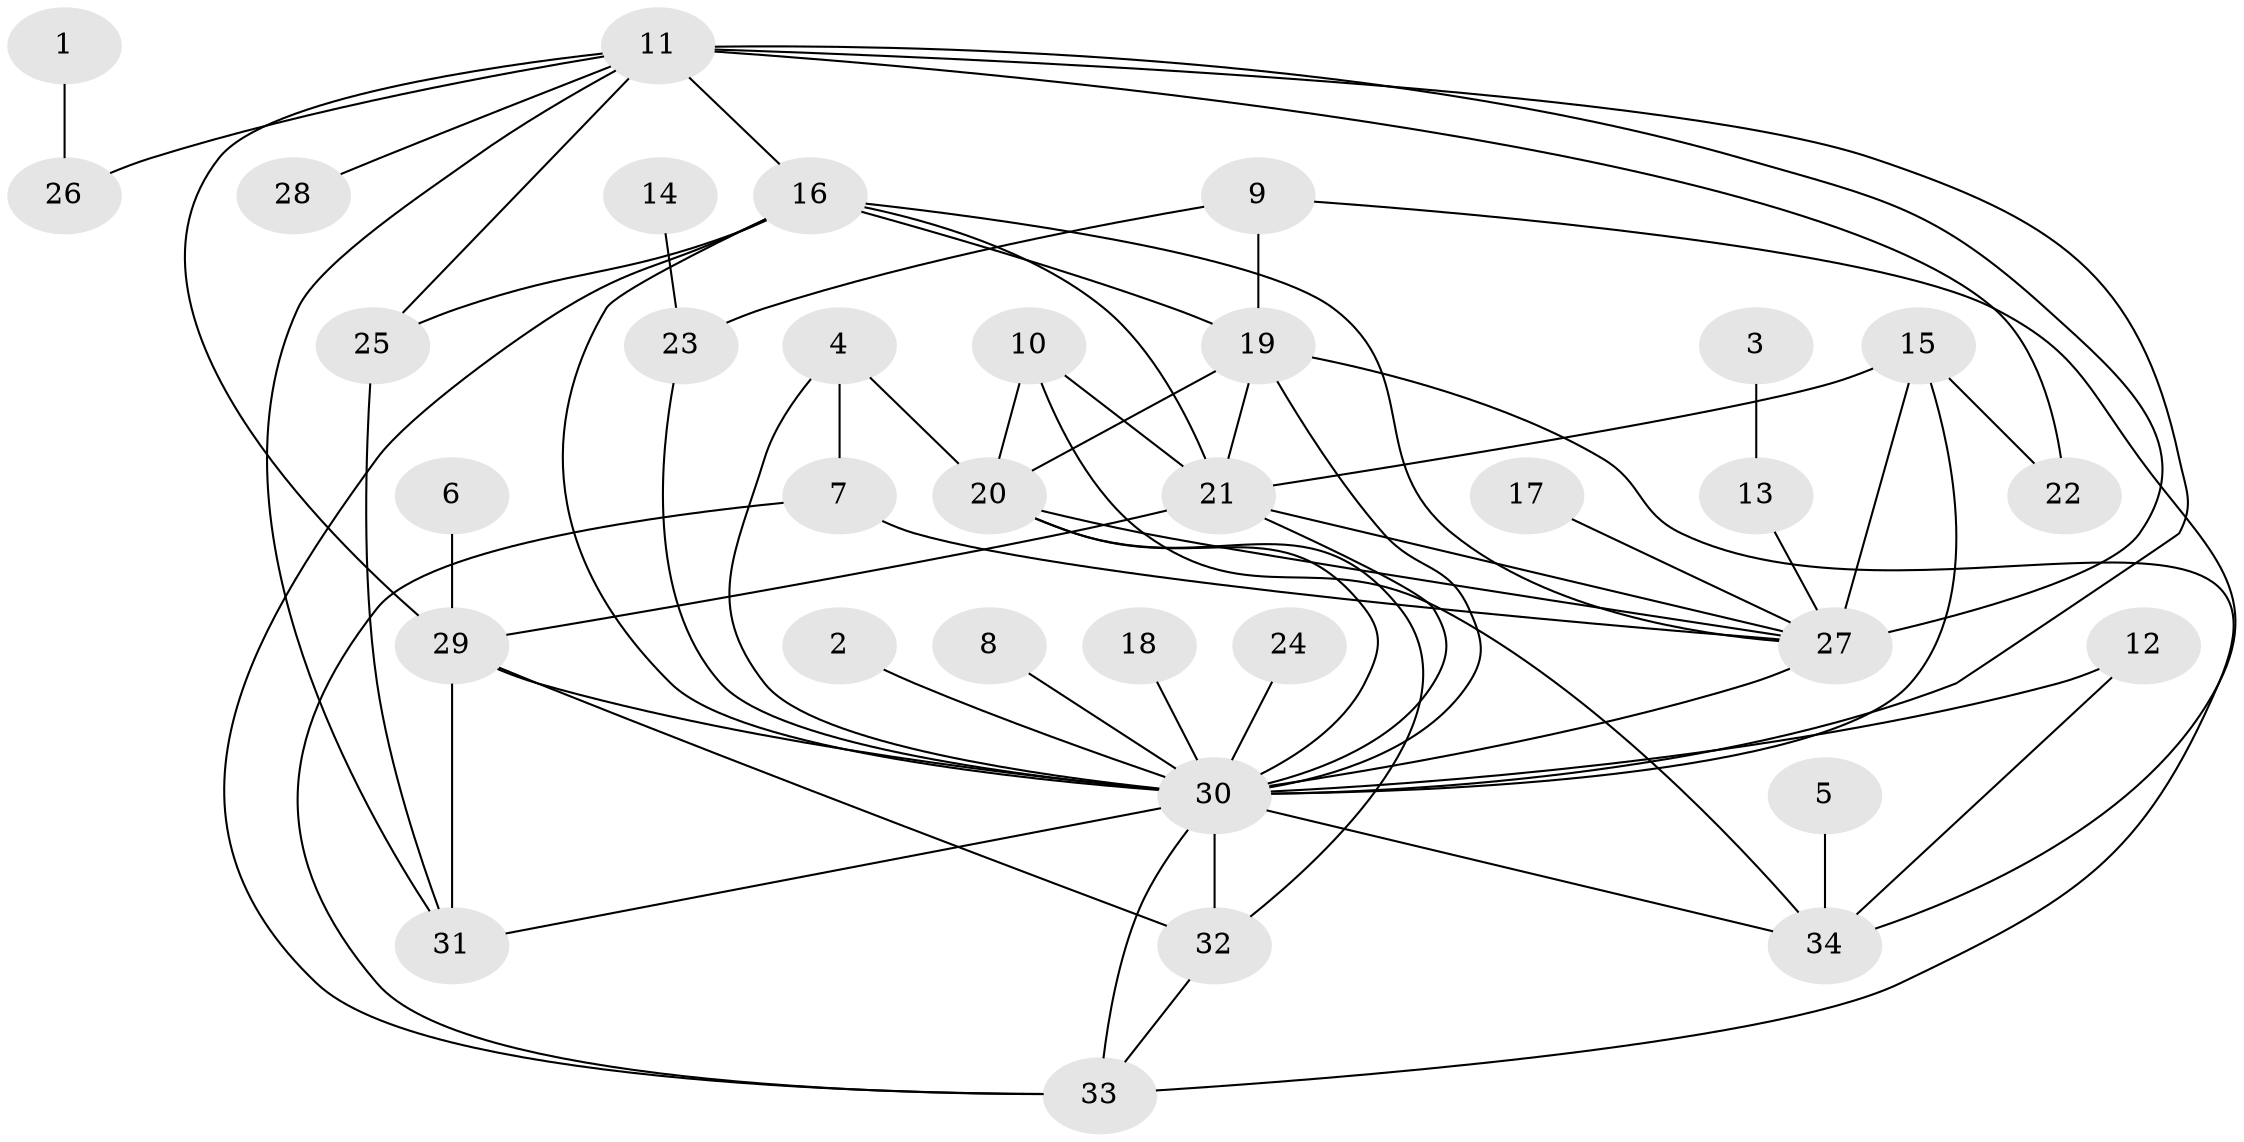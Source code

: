 // original degree distribution, {2: 0.1875, 27: 0.008928571428571428, 5: 0.08928571428571429, 8: 0.026785714285714284, 12: 0.008928571428571428, 10: 0.017857142857142856, 4: 0.08035714285714286, 1: 0.5089285714285714, 3: 0.05357142857142857, 6: 0.017857142857142856}
// Generated by graph-tools (version 1.1) at 2025/36/03/04/25 23:36:45]
// undirected, 34 vertices, 64 edges
graph export_dot {
  node [color=gray90,style=filled];
  1;
  2;
  3;
  4;
  5;
  6;
  7;
  8;
  9;
  10;
  11;
  12;
  13;
  14;
  15;
  16;
  17;
  18;
  19;
  20;
  21;
  22;
  23;
  24;
  25;
  26;
  27;
  28;
  29;
  30;
  31;
  32;
  33;
  34;
  1 -- 26 [weight=1.0];
  2 -- 30 [weight=1.0];
  3 -- 13 [weight=1.0];
  4 -- 7 [weight=1.0];
  4 -- 20 [weight=1.0];
  4 -- 30 [weight=1.0];
  5 -- 34 [weight=1.0];
  6 -- 29 [weight=1.0];
  7 -- 27 [weight=1.0];
  7 -- 33 [weight=1.0];
  8 -- 30 [weight=1.0];
  9 -- 19 [weight=1.0];
  9 -- 23 [weight=1.0];
  9 -- 34 [weight=1.0];
  10 -- 20 [weight=1.0];
  10 -- 21 [weight=1.0];
  10 -- 34 [weight=1.0];
  11 -- 16 [weight=2.0];
  11 -- 22 [weight=1.0];
  11 -- 25 [weight=1.0];
  11 -- 26 [weight=1.0];
  11 -- 27 [weight=1.0];
  11 -- 28 [weight=1.0];
  11 -- 29 [weight=1.0];
  11 -- 30 [weight=1.0];
  11 -- 31 [weight=1.0];
  12 -- 30 [weight=1.0];
  12 -- 34 [weight=1.0];
  13 -- 27 [weight=1.0];
  14 -- 23 [weight=1.0];
  15 -- 21 [weight=2.0];
  15 -- 22 [weight=1.0];
  15 -- 27 [weight=1.0];
  15 -- 30 [weight=2.0];
  16 -- 19 [weight=1.0];
  16 -- 21 [weight=2.0];
  16 -- 25 [weight=1.0];
  16 -- 27 [weight=1.0];
  16 -- 30 [weight=1.0];
  16 -- 33 [weight=1.0];
  17 -- 27 [weight=1.0];
  18 -- 30 [weight=1.0];
  19 -- 20 [weight=1.0];
  19 -- 21 [weight=1.0];
  19 -- 30 [weight=1.0];
  19 -- 33 [weight=1.0];
  20 -- 27 [weight=1.0];
  20 -- 30 [weight=1.0];
  20 -- 32 [weight=1.0];
  21 -- 27 [weight=1.0];
  21 -- 29 [weight=1.0];
  21 -- 30 [weight=1.0];
  23 -- 30 [weight=1.0];
  24 -- 30 [weight=1.0];
  25 -- 31 [weight=1.0];
  27 -- 30 [weight=1.0];
  29 -- 30 [weight=2.0];
  29 -- 31 [weight=1.0];
  29 -- 32 [weight=1.0];
  30 -- 31 [weight=1.0];
  30 -- 32 [weight=2.0];
  30 -- 33 [weight=1.0];
  30 -- 34 [weight=1.0];
  32 -- 33 [weight=1.0];
}
